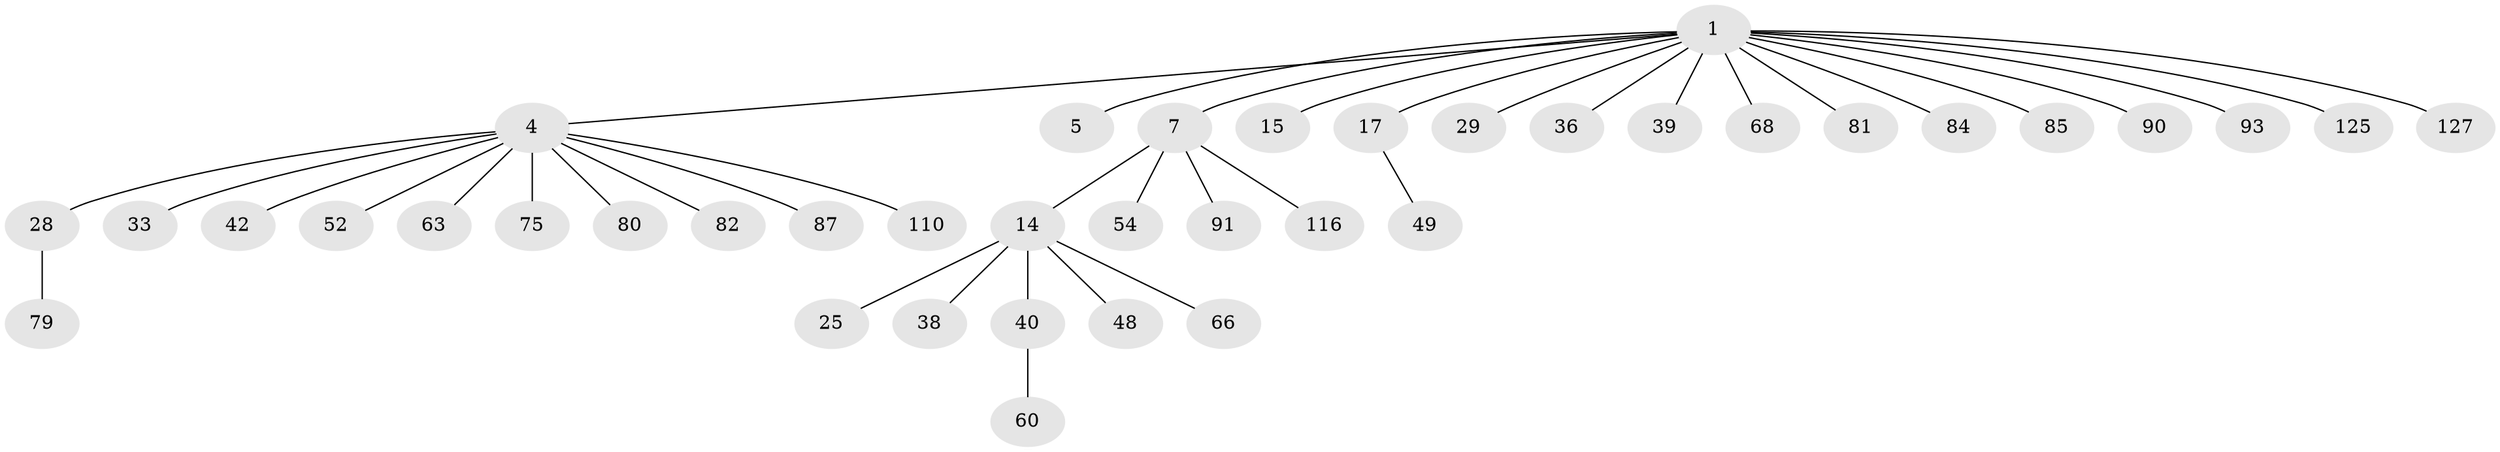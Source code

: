 // original degree distribution, {5: 0.04580152671755725, 6: 0.015267175572519083, 2: 0.26717557251908397, 3: 0.11450381679389313, 4: 0.07633587786259542, 1: 0.48091603053435117}
// Generated by graph-tools (version 1.1) at 2025/19/03/04/25 18:19:20]
// undirected, 39 vertices, 38 edges
graph export_dot {
graph [start="1"]
  node [color=gray90,style=filled];
  1 [super="+2+3+11+57+6"];
  4 [super="+8"];
  5 [super="+41+30"];
  7 [super="+13+77+18+21"];
  14 [super="+22+16"];
  15 [super="+123"];
  17 [super="+23"];
  25;
  28 [super="+59+76+35"];
  29 [super="+71+109"];
  33 [super="+86+94"];
  36;
  38;
  39 [super="+44"];
  40 [super="+55"];
  42;
  48;
  49 [super="+103"];
  52 [super="+74"];
  54;
  60 [super="+102"];
  63 [super="+98+72"];
  66;
  68 [super="+100"];
  75;
  79 [super="+128+114"];
  80 [super="+95+115"];
  81 [super="+83"];
  82;
  84 [super="+107"];
  85;
  87 [super="+101"];
  90 [super="+96"];
  91 [super="+129"];
  93;
  110;
  116;
  125;
  127;
  1 -- 4;
  1 -- 5;
  1 -- 90;
  1 -- 29;
  1 -- 15;
  1 -- 85;
  1 -- 17;
  1 -- 7;
  1 -- 81;
  1 -- 36;
  1 -- 39;
  1 -- 68;
  1 -- 84;
  1 -- 125;
  1 -- 93;
  1 -- 127;
  4 -- 33;
  4 -- 42;
  4 -- 75;
  4 -- 110;
  4 -- 80;
  4 -- 82;
  4 -- 52;
  4 -- 87;
  4 -- 28;
  4 -- 63;
  7 -- 116;
  7 -- 14;
  7 -- 54;
  7 -- 91;
  14 -- 66;
  14 -- 38;
  14 -- 40;
  14 -- 25;
  14 -- 48;
  17 -- 49;
  28 -- 79;
  40 -- 60;
}
